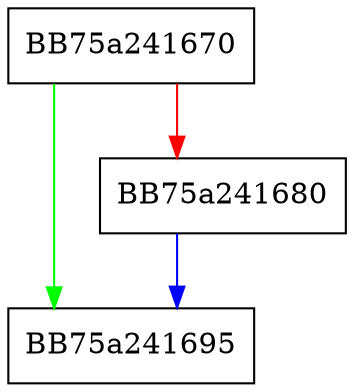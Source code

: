 digraph disable_fusion {
  node [shape="box"];
  graph [splines=ortho];
  BB75a241670 -> BB75a241695 [color="green"];
  BB75a241670 -> BB75a241680 [color="red"];
  BB75a241680 -> BB75a241695 [color="blue"];
}